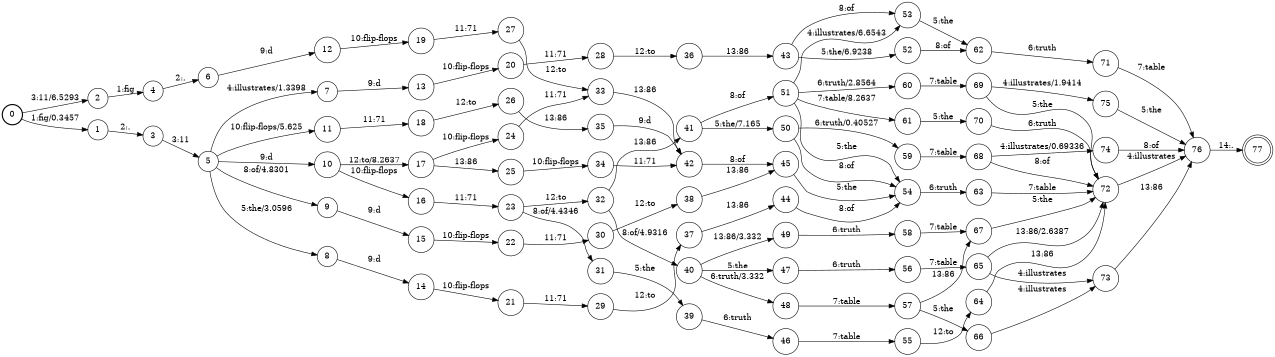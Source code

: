 digraph FST {
rankdir = LR;
size = "8.5,11";
label = "";
center = 1;
orientation = Portrait;
ranksep = "0.4";
nodesep = "0.25";
0 [label = "0", shape = circle, style = bold, fontsize = 14]
	0 -> 1 [label = "1:fig/0.3457", fontsize = 14];
	0 -> 2 [label = "3:11/6.5293", fontsize = 14];
1 [label = "1", shape = circle, style = solid, fontsize = 14]
	1 -> 3 [label = "2:.", fontsize = 14];
2 [label = "2", shape = circle, style = solid, fontsize = 14]
	2 -> 4 [label = "1:fig", fontsize = 14];
3 [label = "3", shape = circle, style = solid, fontsize = 14]
	3 -> 5 [label = "3:11", fontsize = 14];
4 [label = "4", shape = circle, style = solid, fontsize = 14]
	4 -> 6 [label = "2:.", fontsize = 14];
5 [label = "5", shape = circle, style = solid, fontsize = 14]
	5 -> 7 [label = "4:illustrates/1.3398", fontsize = 14];
	5 -> 8 [label = "5:the/3.0596", fontsize = 14];
	5 -> 9 [label = "8:of/4.8301", fontsize = 14];
	5 -> 10 [label = "9:d", fontsize = 14];
	5 -> 11 [label = "10:flip-flops/5.625", fontsize = 14];
6 [label = "6", shape = circle, style = solid, fontsize = 14]
	6 -> 12 [label = "9:d", fontsize = 14];
7 [label = "7", shape = circle, style = solid, fontsize = 14]
	7 -> 13 [label = "9:d", fontsize = 14];
8 [label = "8", shape = circle, style = solid, fontsize = 14]
	8 -> 14 [label = "9:d", fontsize = 14];
9 [label = "9", shape = circle, style = solid, fontsize = 14]
	9 -> 15 [label = "9:d", fontsize = 14];
10 [label = "10", shape = circle, style = solid, fontsize = 14]
	10 -> 16 [label = "10:flip-flops", fontsize = 14];
	10 -> 17 [label = "12:to/8.2637", fontsize = 14];
11 [label = "11", shape = circle, style = solid, fontsize = 14]
	11 -> 18 [label = "11:71", fontsize = 14];
12 [label = "12", shape = circle, style = solid, fontsize = 14]
	12 -> 19 [label = "10:flip-flops", fontsize = 14];
13 [label = "13", shape = circle, style = solid, fontsize = 14]
	13 -> 20 [label = "10:flip-flops", fontsize = 14];
14 [label = "14", shape = circle, style = solid, fontsize = 14]
	14 -> 21 [label = "10:flip-flops", fontsize = 14];
15 [label = "15", shape = circle, style = solid, fontsize = 14]
	15 -> 22 [label = "10:flip-flops", fontsize = 14];
16 [label = "16", shape = circle, style = solid, fontsize = 14]
	16 -> 23 [label = "11:71", fontsize = 14];
17 [label = "17", shape = circle, style = solid, fontsize = 14]
	17 -> 24 [label = "10:flip-flops", fontsize = 14];
	17 -> 25 [label = "13:86", fontsize = 14];
18 [label = "18", shape = circle, style = solid, fontsize = 14]
	18 -> 26 [label = "12:to", fontsize = 14];
19 [label = "19", shape = circle, style = solid, fontsize = 14]
	19 -> 27 [label = "11:71", fontsize = 14];
20 [label = "20", shape = circle, style = solid, fontsize = 14]
	20 -> 28 [label = "11:71", fontsize = 14];
21 [label = "21", shape = circle, style = solid, fontsize = 14]
	21 -> 29 [label = "11:71", fontsize = 14];
22 [label = "22", shape = circle, style = solid, fontsize = 14]
	22 -> 30 [label = "11:71", fontsize = 14];
23 [label = "23", shape = circle, style = solid, fontsize = 14]
	23 -> 31 [label = "8:of/4.4346", fontsize = 14];
	23 -> 32 [label = "12:to", fontsize = 14];
24 [label = "24", shape = circle, style = solid, fontsize = 14]
	24 -> 33 [label = "11:71", fontsize = 14];
25 [label = "25", shape = circle, style = solid, fontsize = 14]
	25 -> 34 [label = "10:flip-flops", fontsize = 14];
26 [label = "26", shape = circle, style = solid, fontsize = 14]
	26 -> 35 [label = "13:86", fontsize = 14];
27 [label = "27", shape = circle, style = solid, fontsize = 14]
	27 -> 33 [label = "12:to", fontsize = 14];
28 [label = "28", shape = circle, style = solid, fontsize = 14]
	28 -> 36 [label = "12:to", fontsize = 14];
29 [label = "29", shape = circle, style = solid, fontsize = 14]
	29 -> 37 [label = "12:to", fontsize = 14];
30 [label = "30", shape = circle, style = solid, fontsize = 14]
	30 -> 38 [label = "12:to", fontsize = 14];
31 [label = "31", shape = circle, style = solid, fontsize = 14]
	31 -> 39 [label = "5:the", fontsize = 14];
32 [label = "32", shape = circle, style = solid, fontsize = 14]
	32 -> 40 [label = "8:of/4.9316", fontsize = 14];
	32 -> 41 [label = "13:86", fontsize = 14];
33 [label = "33", shape = circle, style = solid, fontsize = 14]
	33 -> 42 [label = "13:86", fontsize = 14];
34 [label = "34", shape = circle, style = solid, fontsize = 14]
	34 -> 42 [label = "11:71", fontsize = 14];
35 [label = "35", shape = circle, style = solid, fontsize = 14]
	35 -> 42 [label = "9:d", fontsize = 14];
36 [label = "36", shape = circle, style = solid, fontsize = 14]
	36 -> 43 [label = "13:86", fontsize = 14];
37 [label = "37", shape = circle, style = solid, fontsize = 14]
	37 -> 44 [label = "13:86", fontsize = 14];
38 [label = "38", shape = circle, style = solid, fontsize = 14]
	38 -> 45 [label = "13:86", fontsize = 14];
39 [label = "39", shape = circle, style = solid, fontsize = 14]
	39 -> 46 [label = "6:truth", fontsize = 14];
40 [label = "40", shape = circle, style = solid, fontsize = 14]
	40 -> 47 [label = "5:the", fontsize = 14];
	40 -> 48 [label = "6:truth/3.332", fontsize = 14];
	40 -> 49 [label = "13:86/3.332", fontsize = 14];
41 [label = "41", shape = circle, style = solid, fontsize = 14]
	41 -> 50 [label = "5:the/7.165", fontsize = 14];
	41 -> 51 [label = "8:of", fontsize = 14];
42 [label = "42", shape = circle, style = solid, fontsize = 14]
	42 -> 45 [label = "8:of", fontsize = 14];
43 [label = "43", shape = circle, style = solid, fontsize = 14]
	43 -> 52 [label = "5:the/6.9238", fontsize = 14];
	43 -> 53 [label = "8:of", fontsize = 14];
44 [label = "44", shape = circle, style = solid, fontsize = 14]
	44 -> 54 [label = "8:of", fontsize = 14];
45 [label = "45", shape = circle, style = solid, fontsize = 14]
	45 -> 54 [label = "5:the", fontsize = 14];
46 [label = "46", shape = circle, style = solid, fontsize = 14]
	46 -> 55 [label = "7:table", fontsize = 14];
47 [label = "47", shape = circle, style = solid, fontsize = 14]
	47 -> 56 [label = "6:truth", fontsize = 14];
48 [label = "48", shape = circle, style = solid, fontsize = 14]
	48 -> 57 [label = "7:table", fontsize = 14];
49 [label = "49", shape = circle, style = solid, fontsize = 14]
	49 -> 58 [label = "6:truth", fontsize = 14];
50 [label = "50", shape = circle, style = solid, fontsize = 14]
	50 -> 59 [label = "6:truth/0.40527", fontsize = 14];
	50 -> 54 [label = "8:of", fontsize = 14];
51 [label = "51", shape = circle, style = solid, fontsize = 14]
	51 -> 53 [label = "4:illustrates/6.6543", fontsize = 14];
	51 -> 54 [label = "5:the", fontsize = 14];
	51 -> 60 [label = "6:truth/2.8564", fontsize = 14];
	51 -> 61 [label = "7:table/8.2637", fontsize = 14];
52 [label = "52", shape = circle, style = solid, fontsize = 14]
	52 -> 62 [label = "8:of", fontsize = 14];
53 [label = "53", shape = circle, style = solid, fontsize = 14]
	53 -> 62 [label = "5:the", fontsize = 14];
54 [label = "54", shape = circle, style = solid, fontsize = 14]
	54 -> 63 [label = "6:truth", fontsize = 14];
55 [label = "55", shape = circle, style = solid, fontsize = 14]
	55 -> 64 [label = "12:to", fontsize = 14];
56 [label = "56", shape = circle, style = solid, fontsize = 14]
	56 -> 65 [label = "7:table", fontsize = 14];
57 [label = "57", shape = circle, style = solid, fontsize = 14]
	57 -> 66 [label = "5:the", fontsize = 14];
	57 -> 67 [label = "13:86", fontsize = 14];
58 [label = "58", shape = circle, style = solid, fontsize = 14]
	58 -> 67 [label = "7:table", fontsize = 14];
59 [label = "59", shape = circle, style = solid, fontsize = 14]
	59 -> 68 [label = "7:table", fontsize = 14];
60 [label = "60", shape = circle, style = solid, fontsize = 14]
	60 -> 69 [label = "7:table", fontsize = 14];
61 [label = "61", shape = circle, style = solid, fontsize = 14]
	61 -> 70 [label = "5:the", fontsize = 14];
62 [label = "62", shape = circle, style = solid, fontsize = 14]
	62 -> 71 [label = "6:truth", fontsize = 14];
63 [label = "63", shape = circle, style = solid, fontsize = 14]
	63 -> 72 [label = "7:table", fontsize = 14];
64 [label = "64", shape = circle, style = solid, fontsize = 14]
	64 -> 72 [label = "13:86", fontsize = 14];
65 [label = "65", shape = circle, style = solid, fontsize = 14]
	65 -> 73 [label = "4:illustrates", fontsize = 14];
	65 -> 72 [label = "13:86/2.6387", fontsize = 14];
66 [label = "66", shape = circle, style = solid, fontsize = 14]
	66 -> 73 [label = "4:illustrates", fontsize = 14];
67 [label = "67", shape = circle, style = solid, fontsize = 14]
	67 -> 72 [label = "5:the", fontsize = 14];
68 [label = "68", shape = circle, style = solid, fontsize = 14]
	68 -> 74 [label = "4:illustrates/0.69336", fontsize = 14];
	68 -> 72 [label = "8:of", fontsize = 14];
69 [label = "69", shape = circle, style = solid, fontsize = 14]
	69 -> 75 [label = "4:illustrates/1.9414", fontsize = 14];
	69 -> 72 [label = "5:the", fontsize = 14];
70 [label = "70", shape = circle, style = solid, fontsize = 14]
	70 -> 72 [label = "6:truth", fontsize = 14];
71 [label = "71", shape = circle, style = solid, fontsize = 14]
	71 -> 76 [label = "7:table", fontsize = 14];
72 [label = "72", shape = circle, style = solid, fontsize = 14]
	72 -> 76 [label = "4:illustrates", fontsize = 14];
73 [label = "73", shape = circle, style = solid, fontsize = 14]
	73 -> 76 [label = "13:86", fontsize = 14];
74 [label = "74", shape = circle, style = solid, fontsize = 14]
	74 -> 76 [label = "8:of", fontsize = 14];
75 [label = "75", shape = circle, style = solid, fontsize = 14]
	75 -> 76 [label = "5:the", fontsize = 14];
76 [label = "76", shape = circle, style = solid, fontsize = 14]
	76 -> 77 [label = "14:.", fontsize = 14];
77 [label = "77", shape = doublecircle, style = solid, fontsize = 14]
}
